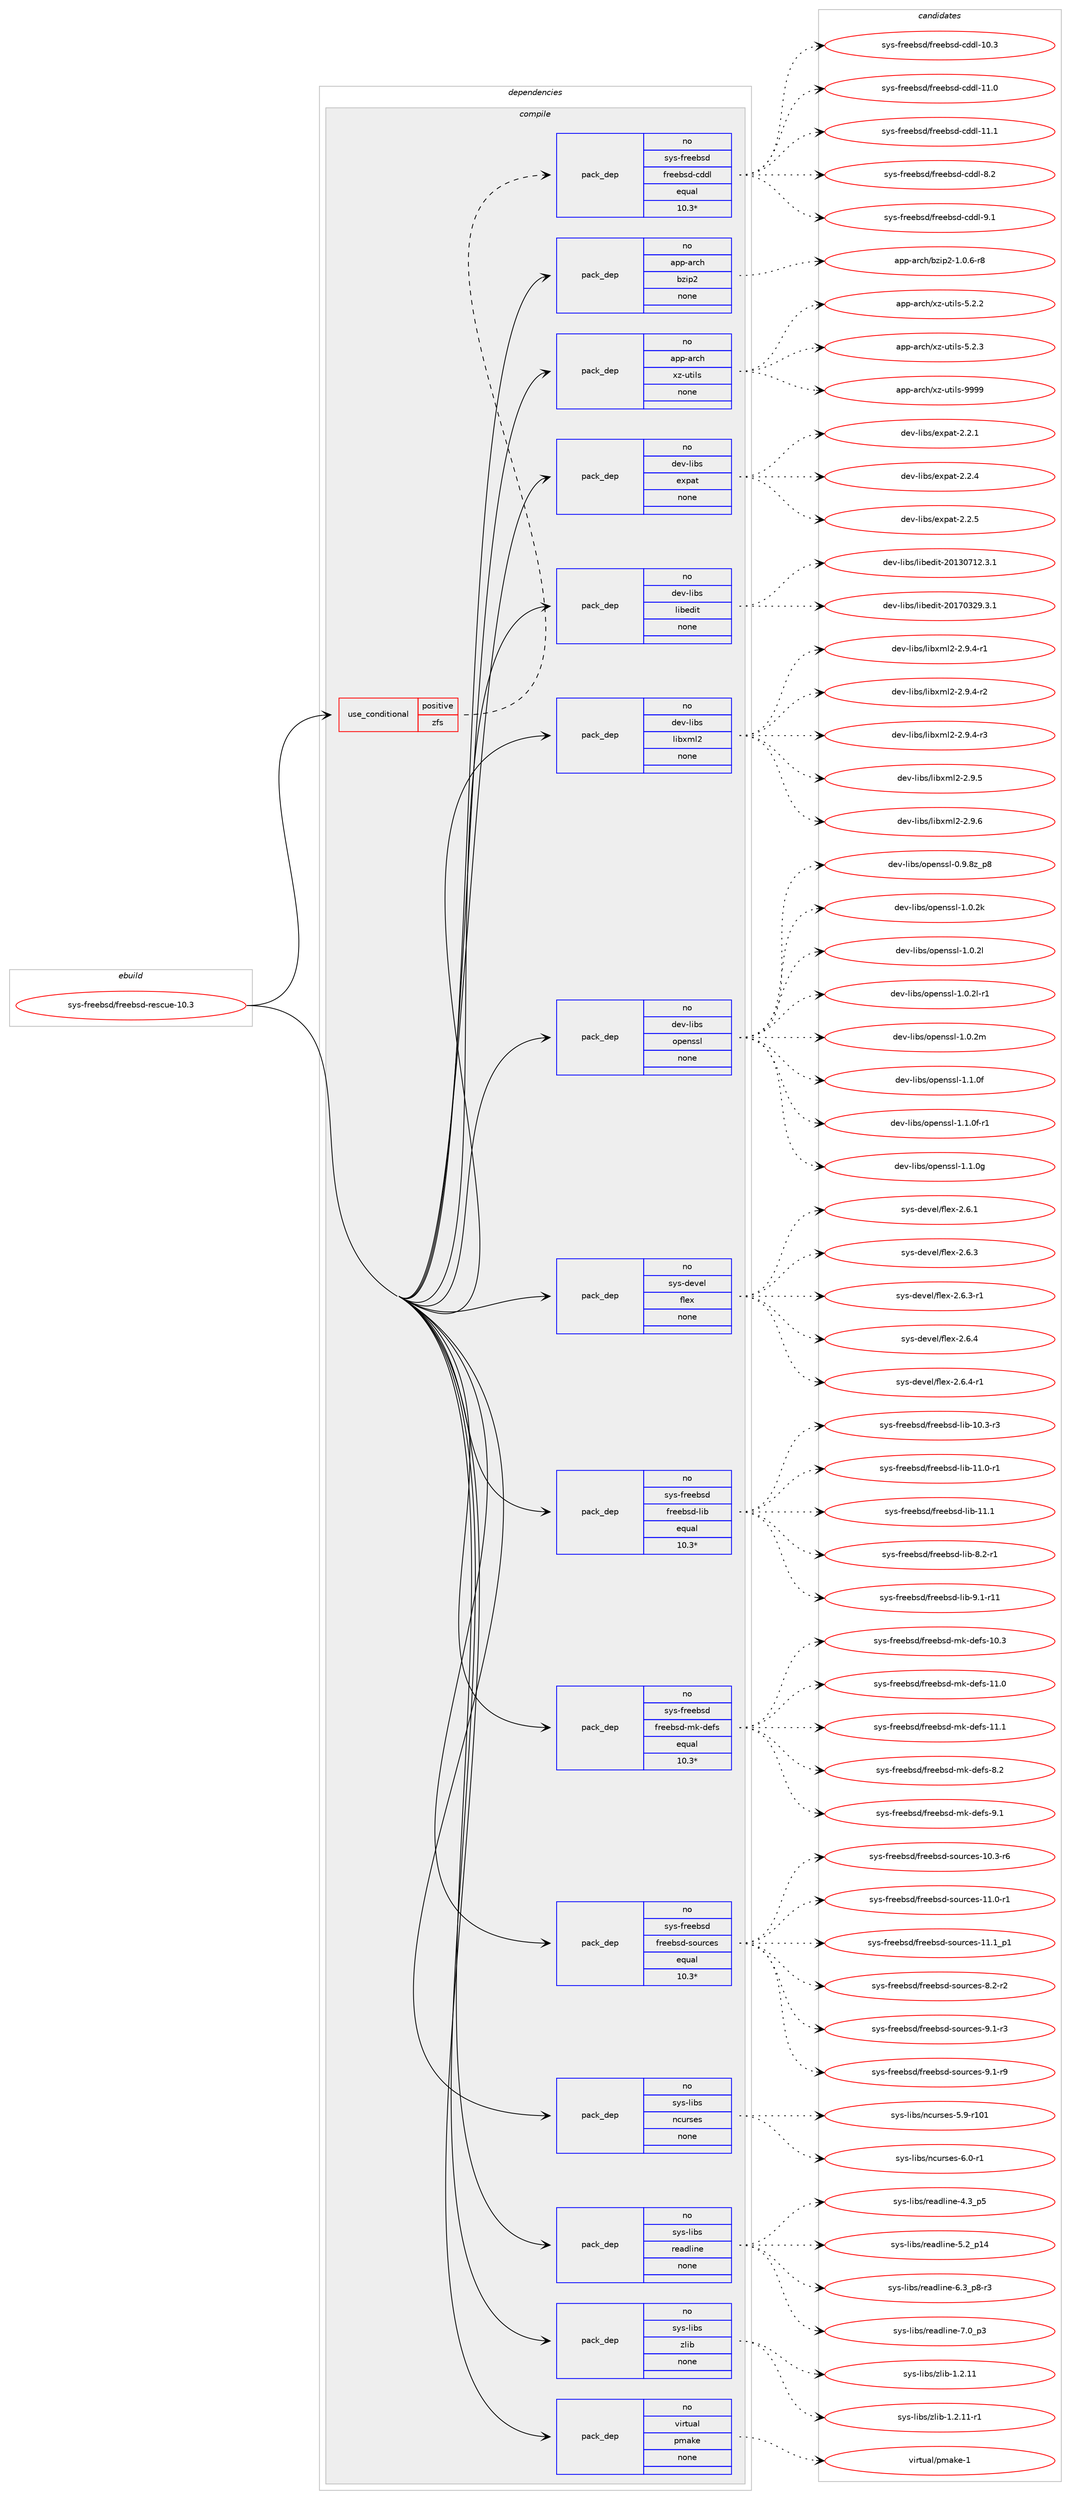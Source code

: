 digraph prolog {

# *************
# Graph options
# *************

newrank=true;
concentrate=true;
compound=true;
graph [rankdir=LR,fontname=Helvetica,fontsize=10,ranksep=1.5];#, ranksep=2.5, nodesep=0.2];
edge  [arrowhead=vee];
node  [fontname=Helvetica,fontsize=10];

# **********
# The ebuild
# **********

subgraph cluster_leftcol {
color=gray;
rank=same;
label=<<i>ebuild</i>>;
id [label="sys-freebsd/freebsd-rescue-10.3", color=red, width=4, href="../sys-freebsd/freebsd-rescue-10.3.svg"];
}

# ****************
# The dependencies
# ****************

subgraph cluster_midcol {
color=gray;
label=<<i>dependencies</i>>;
subgraph cluster_compile {
fillcolor="#eeeeee";
style=filled;
label=<<i>compile</i>>;
subgraph cond116532 {
dependency486443 [label=<<TABLE BORDER="0" CELLBORDER="1" CELLSPACING="0" CELLPADDING="4"><TR><TD ROWSPAN="3" CELLPADDING="10">use_conditional</TD></TR><TR><TD>positive</TD></TR><TR><TD>zfs</TD></TR></TABLE>>, shape=none, color=red];
subgraph pack361412 {
dependency486444 [label=<<TABLE BORDER="0" CELLBORDER="1" CELLSPACING="0" CELLPADDING="4" WIDTH="220"><TR><TD ROWSPAN="6" CELLPADDING="30">pack_dep</TD></TR><TR><TD WIDTH="110">no</TD></TR><TR><TD>sys-freebsd</TD></TR><TR><TD>freebsd-cddl</TD></TR><TR><TD>equal</TD></TR><TR><TD>10.3*</TD></TR></TABLE>>, shape=none, color=blue];
}
dependency486443:e -> dependency486444:w [weight=20,style="dashed",arrowhead="vee"];
}
id:e -> dependency486443:w [weight=20,style="solid",arrowhead="vee"];
subgraph pack361413 {
dependency486445 [label=<<TABLE BORDER="0" CELLBORDER="1" CELLSPACING="0" CELLPADDING="4" WIDTH="220"><TR><TD ROWSPAN="6" CELLPADDING="30">pack_dep</TD></TR><TR><TD WIDTH="110">no</TD></TR><TR><TD>app-arch</TD></TR><TR><TD>bzip2</TD></TR><TR><TD>none</TD></TR><TR><TD></TD></TR></TABLE>>, shape=none, color=blue];
}
id:e -> dependency486445:w [weight=20,style="solid",arrowhead="vee"];
subgraph pack361414 {
dependency486446 [label=<<TABLE BORDER="0" CELLBORDER="1" CELLSPACING="0" CELLPADDING="4" WIDTH="220"><TR><TD ROWSPAN="6" CELLPADDING="30">pack_dep</TD></TR><TR><TD WIDTH="110">no</TD></TR><TR><TD>app-arch</TD></TR><TR><TD>xz-utils</TD></TR><TR><TD>none</TD></TR><TR><TD></TD></TR></TABLE>>, shape=none, color=blue];
}
id:e -> dependency486446:w [weight=20,style="solid",arrowhead="vee"];
subgraph pack361415 {
dependency486447 [label=<<TABLE BORDER="0" CELLBORDER="1" CELLSPACING="0" CELLPADDING="4" WIDTH="220"><TR><TD ROWSPAN="6" CELLPADDING="30">pack_dep</TD></TR><TR><TD WIDTH="110">no</TD></TR><TR><TD>dev-libs</TD></TR><TR><TD>expat</TD></TR><TR><TD>none</TD></TR><TR><TD></TD></TR></TABLE>>, shape=none, color=blue];
}
id:e -> dependency486447:w [weight=20,style="solid",arrowhead="vee"];
subgraph pack361416 {
dependency486448 [label=<<TABLE BORDER="0" CELLBORDER="1" CELLSPACING="0" CELLPADDING="4" WIDTH="220"><TR><TD ROWSPAN="6" CELLPADDING="30">pack_dep</TD></TR><TR><TD WIDTH="110">no</TD></TR><TR><TD>dev-libs</TD></TR><TR><TD>libedit</TD></TR><TR><TD>none</TD></TR><TR><TD></TD></TR></TABLE>>, shape=none, color=blue];
}
id:e -> dependency486448:w [weight=20,style="solid",arrowhead="vee"];
subgraph pack361417 {
dependency486449 [label=<<TABLE BORDER="0" CELLBORDER="1" CELLSPACING="0" CELLPADDING="4" WIDTH="220"><TR><TD ROWSPAN="6" CELLPADDING="30">pack_dep</TD></TR><TR><TD WIDTH="110">no</TD></TR><TR><TD>dev-libs</TD></TR><TR><TD>libxml2</TD></TR><TR><TD>none</TD></TR><TR><TD></TD></TR></TABLE>>, shape=none, color=blue];
}
id:e -> dependency486449:w [weight=20,style="solid",arrowhead="vee"];
subgraph pack361418 {
dependency486450 [label=<<TABLE BORDER="0" CELLBORDER="1" CELLSPACING="0" CELLPADDING="4" WIDTH="220"><TR><TD ROWSPAN="6" CELLPADDING="30">pack_dep</TD></TR><TR><TD WIDTH="110">no</TD></TR><TR><TD>dev-libs</TD></TR><TR><TD>openssl</TD></TR><TR><TD>none</TD></TR><TR><TD></TD></TR></TABLE>>, shape=none, color=blue];
}
id:e -> dependency486450:w [weight=20,style="solid",arrowhead="vee"];
subgraph pack361419 {
dependency486451 [label=<<TABLE BORDER="0" CELLBORDER="1" CELLSPACING="0" CELLPADDING="4" WIDTH="220"><TR><TD ROWSPAN="6" CELLPADDING="30">pack_dep</TD></TR><TR><TD WIDTH="110">no</TD></TR><TR><TD>sys-devel</TD></TR><TR><TD>flex</TD></TR><TR><TD>none</TD></TR><TR><TD></TD></TR></TABLE>>, shape=none, color=blue];
}
id:e -> dependency486451:w [weight=20,style="solid",arrowhead="vee"];
subgraph pack361420 {
dependency486452 [label=<<TABLE BORDER="0" CELLBORDER="1" CELLSPACING="0" CELLPADDING="4" WIDTH="220"><TR><TD ROWSPAN="6" CELLPADDING="30">pack_dep</TD></TR><TR><TD WIDTH="110">no</TD></TR><TR><TD>sys-freebsd</TD></TR><TR><TD>freebsd-lib</TD></TR><TR><TD>equal</TD></TR><TR><TD>10.3*</TD></TR></TABLE>>, shape=none, color=blue];
}
id:e -> dependency486452:w [weight=20,style="solid",arrowhead="vee"];
subgraph pack361421 {
dependency486453 [label=<<TABLE BORDER="0" CELLBORDER="1" CELLSPACING="0" CELLPADDING="4" WIDTH="220"><TR><TD ROWSPAN="6" CELLPADDING="30">pack_dep</TD></TR><TR><TD WIDTH="110">no</TD></TR><TR><TD>sys-freebsd</TD></TR><TR><TD>freebsd-mk-defs</TD></TR><TR><TD>equal</TD></TR><TR><TD>10.3*</TD></TR></TABLE>>, shape=none, color=blue];
}
id:e -> dependency486453:w [weight=20,style="solid",arrowhead="vee"];
subgraph pack361422 {
dependency486454 [label=<<TABLE BORDER="0" CELLBORDER="1" CELLSPACING="0" CELLPADDING="4" WIDTH="220"><TR><TD ROWSPAN="6" CELLPADDING="30">pack_dep</TD></TR><TR><TD WIDTH="110">no</TD></TR><TR><TD>sys-freebsd</TD></TR><TR><TD>freebsd-sources</TD></TR><TR><TD>equal</TD></TR><TR><TD>10.3*</TD></TR></TABLE>>, shape=none, color=blue];
}
id:e -> dependency486454:w [weight=20,style="solid",arrowhead="vee"];
subgraph pack361423 {
dependency486455 [label=<<TABLE BORDER="0" CELLBORDER="1" CELLSPACING="0" CELLPADDING="4" WIDTH="220"><TR><TD ROWSPAN="6" CELLPADDING="30">pack_dep</TD></TR><TR><TD WIDTH="110">no</TD></TR><TR><TD>sys-libs</TD></TR><TR><TD>ncurses</TD></TR><TR><TD>none</TD></TR><TR><TD></TD></TR></TABLE>>, shape=none, color=blue];
}
id:e -> dependency486455:w [weight=20,style="solid",arrowhead="vee"];
subgraph pack361424 {
dependency486456 [label=<<TABLE BORDER="0" CELLBORDER="1" CELLSPACING="0" CELLPADDING="4" WIDTH="220"><TR><TD ROWSPAN="6" CELLPADDING="30">pack_dep</TD></TR><TR><TD WIDTH="110">no</TD></TR><TR><TD>sys-libs</TD></TR><TR><TD>readline</TD></TR><TR><TD>none</TD></TR><TR><TD></TD></TR></TABLE>>, shape=none, color=blue];
}
id:e -> dependency486456:w [weight=20,style="solid",arrowhead="vee"];
subgraph pack361425 {
dependency486457 [label=<<TABLE BORDER="0" CELLBORDER="1" CELLSPACING="0" CELLPADDING="4" WIDTH="220"><TR><TD ROWSPAN="6" CELLPADDING="30">pack_dep</TD></TR><TR><TD WIDTH="110">no</TD></TR><TR><TD>sys-libs</TD></TR><TR><TD>zlib</TD></TR><TR><TD>none</TD></TR><TR><TD></TD></TR></TABLE>>, shape=none, color=blue];
}
id:e -> dependency486457:w [weight=20,style="solid",arrowhead="vee"];
subgraph pack361426 {
dependency486458 [label=<<TABLE BORDER="0" CELLBORDER="1" CELLSPACING="0" CELLPADDING="4" WIDTH="220"><TR><TD ROWSPAN="6" CELLPADDING="30">pack_dep</TD></TR><TR><TD WIDTH="110">no</TD></TR><TR><TD>virtual</TD></TR><TR><TD>pmake</TD></TR><TR><TD>none</TD></TR><TR><TD></TD></TR></TABLE>>, shape=none, color=blue];
}
id:e -> dependency486458:w [weight=20,style="solid",arrowhead="vee"];
}
subgraph cluster_compileandrun {
fillcolor="#eeeeee";
style=filled;
label=<<i>compile and run</i>>;
}
subgraph cluster_run {
fillcolor="#eeeeee";
style=filled;
label=<<i>run</i>>;
}
}

# **************
# The candidates
# **************

subgraph cluster_choices {
rank=same;
color=gray;
label=<<i>candidates</i>>;

subgraph choice361412 {
color=black;
nodesep=1;
choice1151211154510211410110198115100471021141011019811510045991001001084549484651 [label="sys-freebsd/freebsd-cddl-10.3", color=red, width=4,href="../sys-freebsd/freebsd-cddl-10.3.svg"];
choice1151211154510211410110198115100471021141011019811510045991001001084549494648 [label="sys-freebsd/freebsd-cddl-11.0", color=red, width=4,href="../sys-freebsd/freebsd-cddl-11.0.svg"];
choice1151211154510211410110198115100471021141011019811510045991001001084549494649 [label="sys-freebsd/freebsd-cddl-11.1", color=red, width=4,href="../sys-freebsd/freebsd-cddl-11.1.svg"];
choice11512111545102114101101981151004710211410110198115100459910010010845564650 [label="sys-freebsd/freebsd-cddl-8.2", color=red, width=4,href="../sys-freebsd/freebsd-cddl-8.2.svg"];
choice11512111545102114101101981151004710211410110198115100459910010010845574649 [label="sys-freebsd/freebsd-cddl-9.1", color=red, width=4,href="../sys-freebsd/freebsd-cddl-9.1.svg"];
dependency486444:e -> choice1151211154510211410110198115100471021141011019811510045991001001084549484651:w [style=dotted,weight="100"];
dependency486444:e -> choice1151211154510211410110198115100471021141011019811510045991001001084549494648:w [style=dotted,weight="100"];
dependency486444:e -> choice1151211154510211410110198115100471021141011019811510045991001001084549494649:w [style=dotted,weight="100"];
dependency486444:e -> choice11512111545102114101101981151004710211410110198115100459910010010845564650:w [style=dotted,weight="100"];
dependency486444:e -> choice11512111545102114101101981151004710211410110198115100459910010010845574649:w [style=dotted,weight="100"];
}
subgraph choice361413 {
color=black;
nodesep=1;
choice971121124597114991044798122105112504549464846544511456 [label="app-arch/bzip2-1.0.6-r8", color=red, width=4,href="../app-arch/bzip2-1.0.6-r8.svg"];
dependency486445:e -> choice971121124597114991044798122105112504549464846544511456:w [style=dotted,weight="100"];
}
subgraph choice361414 {
color=black;
nodesep=1;
choice971121124597114991044712012245117116105108115455346504650 [label="app-arch/xz-utils-5.2.2", color=red, width=4,href="../app-arch/xz-utils-5.2.2.svg"];
choice971121124597114991044712012245117116105108115455346504651 [label="app-arch/xz-utils-5.2.3", color=red, width=4,href="../app-arch/xz-utils-5.2.3.svg"];
choice9711211245971149910447120122451171161051081154557575757 [label="app-arch/xz-utils-9999", color=red, width=4,href="../app-arch/xz-utils-9999.svg"];
dependency486446:e -> choice971121124597114991044712012245117116105108115455346504650:w [style=dotted,weight="100"];
dependency486446:e -> choice971121124597114991044712012245117116105108115455346504651:w [style=dotted,weight="100"];
dependency486446:e -> choice9711211245971149910447120122451171161051081154557575757:w [style=dotted,weight="100"];
}
subgraph choice361415 {
color=black;
nodesep=1;
choice10010111845108105981154710112011297116455046504649 [label="dev-libs/expat-2.2.1", color=red, width=4,href="../dev-libs/expat-2.2.1.svg"];
choice10010111845108105981154710112011297116455046504652 [label="dev-libs/expat-2.2.4", color=red, width=4,href="../dev-libs/expat-2.2.4.svg"];
choice10010111845108105981154710112011297116455046504653 [label="dev-libs/expat-2.2.5", color=red, width=4,href="../dev-libs/expat-2.2.5.svg"];
dependency486447:e -> choice10010111845108105981154710112011297116455046504649:w [style=dotted,weight="100"];
dependency486447:e -> choice10010111845108105981154710112011297116455046504652:w [style=dotted,weight="100"];
dependency486447:e -> choice10010111845108105981154710112011297116455046504653:w [style=dotted,weight="100"];
}
subgraph choice361416 {
color=black;
nodesep=1;
choice1001011184510810598115471081059810110010511645504849514855495046514649 [label="dev-libs/libedit-20130712.3.1", color=red, width=4,href="../dev-libs/libedit-20130712.3.1.svg"];
choice1001011184510810598115471081059810110010511645504849554851505746514649 [label="dev-libs/libedit-20170329.3.1", color=red, width=4,href="../dev-libs/libedit-20170329.3.1.svg"];
dependency486448:e -> choice1001011184510810598115471081059810110010511645504849514855495046514649:w [style=dotted,weight="100"];
dependency486448:e -> choice1001011184510810598115471081059810110010511645504849554851505746514649:w [style=dotted,weight="100"];
}
subgraph choice361417 {
color=black;
nodesep=1;
choice10010111845108105981154710810598120109108504550465746524511449 [label="dev-libs/libxml2-2.9.4-r1", color=red, width=4,href="../dev-libs/libxml2-2.9.4-r1.svg"];
choice10010111845108105981154710810598120109108504550465746524511450 [label="dev-libs/libxml2-2.9.4-r2", color=red, width=4,href="../dev-libs/libxml2-2.9.4-r2.svg"];
choice10010111845108105981154710810598120109108504550465746524511451 [label="dev-libs/libxml2-2.9.4-r3", color=red, width=4,href="../dev-libs/libxml2-2.9.4-r3.svg"];
choice1001011184510810598115471081059812010910850455046574653 [label="dev-libs/libxml2-2.9.5", color=red, width=4,href="../dev-libs/libxml2-2.9.5.svg"];
choice1001011184510810598115471081059812010910850455046574654 [label="dev-libs/libxml2-2.9.6", color=red, width=4,href="../dev-libs/libxml2-2.9.6.svg"];
dependency486449:e -> choice10010111845108105981154710810598120109108504550465746524511449:w [style=dotted,weight="100"];
dependency486449:e -> choice10010111845108105981154710810598120109108504550465746524511450:w [style=dotted,weight="100"];
dependency486449:e -> choice10010111845108105981154710810598120109108504550465746524511451:w [style=dotted,weight="100"];
dependency486449:e -> choice1001011184510810598115471081059812010910850455046574653:w [style=dotted,weight="100"];
dependency486449:e -> choice1001011184510810598115471081059812010910850455046574654:w [style=dotted,weight="100"];
}
subgraph choice361418 {
color=black;
nodesep=1;
choice1001011184510810598115471111121011101151151084548465746561229511256 [label="dev-libs/openssl-0.9.8z_p8", color=red, width=4,href="../dev-libs/openssl-0.9.8z_p8.svg"];
choice100101118451081059811547111112101110115115108454946484650107 [label="dev-libs/openssl-1.0.2k", color=red, width=4,href="../dev-libs/openssl-1.0.2k.svg"];
choice100101118451081059811547111112101110115115108454946484650108 [label="dev-libs/openssl-1.0.2l", color=red, width=4,href="../dev-libs/openssl-1.0.2l.svg"];
choice1001011184510810598115471111121011101151151084549464846501084511449 [label="dev-libs/openssl-1.0.2l-r1", color=red, width=4,href="../dev-libs/openssl-1.0.2l-r1.svg"];
choice100101118451081059811547111112101110115115108454946484650109 [label="dev-libs/openssl-1.0.2m", color=red, width=4,href="../dev-libs/openssl-1.0.2m.svg"];
choice100101118451081059811547111112101110115115108454946494648102 [label="dev-libs/openssl-1.1.0f", color=red, width=4,href="../dev-libs/openssl-1.1.0f.svg"];
choice1001011184510810598115471111121011101151151084549464946481024511449 [label="dev-libs/openssl-1.1.0f-r1", color=red, width=4,href="../dev-libs/openssl-1.1.0f-r1.svg"];
choice100101118451081059811547111112101110115115108454946494648103 [label="dev-libs/openssl-1.1.0g", color=red, width=4,href="../dev-libs/openssl-1.1.0g.svg"];
dependency486450:e -> choice1001011184510810598115471111121011101151151084548465746561229511256:w [style=dotted,weight="100"];
dependency486450:e -> choice100101118451081059811547111112101110115115108454946484650107:w [style=dotted,weight="100"];
dependency486450:e -> choice100101118451081059811547111112101110115115108454946484650108:w [style=dotted,weight="100"];
dependency486450:e -> choice1001011184510810598115471111121011101151151084549464846501084511449:w [style=dotted,weight="100"];
dependency486450:e -> choice100101118451081059811547111112101110115115108454946484650109:w [style=dotted,weight="100"];
dependency486450:e -> choice100101118451081059811547111112101110115115108454946494648102:w [style=dotted,weight="100"];
dependency486450:e -> choice1001011184510810598115471111121011101151151084549464946481024511449:w [style=dotted,weight="100"];
dependency486450:e -> choice100101118451081059811547111112101110115115108454946494648103:w [style=dotted,weight="100"];
}
subgraph choice361419 {
color=black;
nodesep=1;
choice1151211154510010111810110847102108101120455046544649 [label="sys-devel/flex-2.6.1", color=red, width=4,href="../sys-devel/flex-2.6.1.svg"];
choice1151211154510010111810110847102108101120455046544651 [label="sys-devel/flex-2.6.3", color=red, width=4,href="../sys-devel/flex-2.6.3.svg"];
choice11512111545100101118101108471021081011204550465446514511449 [label="sys-devel/flex-2.6.3-r1", color=red, width=4,href="../sys-devel/flex-2.6.3-r1.svg"];
choice1151211154510010111810110847102108101120455046544652 [label="sys-devel/flex-2.6.4", color=red, width=4,href="../sys-devel/flex-2.6.4.svg"];
choice11512111545100101118101108471021081011204550465446524511449 [label="sys-devel/flex-2.6.4-r1", color=red, width=4,href="../sys-devel/flex-2.6.4-r1.svg"];
dependency486451:e -> choice1151211154510010111810110847102108101120455046544649:w [style=dotted,weight="100"];
dependency486451:e -> choice1151211154510010111810110847102108101120455046544651:w [style=dotted,weight="100"];
dependency486451:e -> choice11512111545100101118101108471021081011204550465446514511449:w [style=dotted,weight="100"];
dependency486451:e -> choice1151211154510010111810110847102108101120455046544652:w [style=dotted,weight="100"];
dependency486451:e -> choice11512111545100101118101108471021081011204550465446524511449:w [style=dotted,weight="100"];
}
subgraph choice361420 {
color=black;
nodesep=1;
choice11512111545102114101101981151004710211410110198115100451081059845494846514511451 [label="sys-freebsd/freebsd-lib-10.3-r3", color=red, width=4,href="../sys-freebsd/freebsd-lib-10.3-r3.svg"];
choice11512111545102114101101981151004710211410110198115100451081059845494946484511449 [label="sys-freebsd/freebsd-lib-11.0-r1", color=red, width=4,href="../sys-freebsd/freebsd-lib-11.0-r1.svg"];
choice1151211154510211410110198115100471021141011019811510045108105984549494649 [label="sys-freebsd/freebsd-lib-11.1", color=red, width=4,href="../sys-freebsd/freebsd-lib-11.1.svg"];
choice115121115451021141011019811510047102114101101981151004510810598455646504511449 [label="sys-freebsd/freebsd-lib-8.2-r1", color=red, width=4,href="../sys-freebsd/freebsd-lib-8.2-r1.svg"];
choice11512111545102114101101981151004710211410110198115100451081059845574649451144949 [label="sys-freebsd/freebsd-lib-9.1-r11", color=red, width=4,href="../sys-freebsd/freebsd-lib-9.1-r11.svg"];
dependency486452:e -> choice11512111545102114101101981151004710211410110198115100451081059845494846514511451:w [style=dotted,weight="100"];
dependency486452:e -> choice11512111545102114101101981151004710211410110198115100451081059845494946484511449:w [style=dotted,weight="100"];
dependency486452:e -> choice1151211154510211410110198115100471021141011019811510045108105984549494649:w [style=dotted,weight="100"];
dependency486452:e -> choice115121115451021141011019811510047102114101101981151004510810598455646504511449:w [style=dotted,weight="100"];
dependency486452:e -> choice11512111545102114101101981151004710211410110198115100451081059845574649451144949:w [style=dotted,weight="100"];
}
subgraph choice361421 {
color=black;
nodesep=1;
choice1151211154510211410110198115100471021141011019811510045109107451001011021154549484651 [label="sys-freebsd/freebsd-mk-defs-10.3", color=red, width=4,href="../sys-freebsd/freebsd-mk-defs-10.3.svg"];
choice1151211154510211410110198115100471021141011019811510045109107451001011021154549494648 [label="sys-freebsd/freebsd-mk-defs-11.0", color=red, width=4,href="../sys-freebsd/freebsd-mk-defs-11.0.svg"];
choice1151211154510211410110198115100471021141011019811510045109107451001011021154549494649 [label="sys-freebsd/freebsd-mk-defs-11.1", color=red, width=4,href="../sys-freebsd/freebsd-mk-defs-11.1.svg"];
choice11512111545102114101101981151004710211410110198115100451091074510010110211545564650 [label="sys-freebsd/freebsd-mk-defs-8.2", color=red, width=4,href="../sys-freebsd/freebsd-mk-defs-8.2.svg"];
choice11512111545102114101101981151004710211410110198115100451091074510010110211545574649 [label="sys-freebsd/freebsd-mk-defs-9.1", color=red, width=4,href="../sys-freebsd/freebsd-mk-defs-9.1.svg"];
dependency486453:e -> choice1151211154510211410110198115100471021141011019811510045109107451001011021154549484651:w [style=dotted,weight="100"];
dependency486453:e -> choice1151211154510211410110198115100471021141011019811510045109107451001011021154549494648:w [style=dotted,weight="100"];
dependency486453:e -> choice1151211154510211410110198115100471021141011019811510045109107451001011021154549494649:w [style=dotted,weight="100"];
dependency486453:e -> choice11512111545102114101101981151004710211410110198115100451091074510010110211545564650:w [style=dotted,weight="100"];
dependency486453:e -> choice11512111545102114101101981151004710211410110198115100451091074510010110211545574649:w [style=dotted,weight="100"];
}
subgraph choice361422 {
color=black;
nodesep=1;
choice11512111545102114101101981151004710211410110198115100451151111171149910111545494846514511454 [label="sys-freebsd/freebsd-sources-10.3-r6", color=red, width=4,href="../sys-freebsd/freebsd-sources-10.3-r6.svg"];
choice11512111545102114101101981151004710211410110198115100451151111171149910111545494946484511449 [label="sys-freebsd/freebsd-sources-11.0-r1", color=red, width=4,href="../sys-freebsd/freebsd-sources-11.0-r1.svg"];
choice11512111545102114101101981151004710211410110198115100451151111171149910111545494946499511249 [label="sys-freebsd/freebsd-sources-11.1_p1", color=red, width=4,href="../sys-freebsd/freebsd-sources-11.1_p1.svg"];
choice115121115451021141011019811510047102114101101981151004511511111711499101115455646504511450 [label="sys-freebsd/freebsd-sources-8.2-r2", color=red, width=4,href="../sys-freebsd/freebsd-sources-8.2-r2.svg"];
choice115121115451021141011019811510047102114101101981151004511511111711499101115455746494511451 [label="sys-freebsd/freebsd-sources-9.1-r3", color=red, width=4,href="../sys-freebsd/freebsd-sources-9.1-r3.svg"];
choice115121115451021141011019811510047102114101101981151004511511111711499101115455746494511457 [label="sys-freebsd/freebsd-sources-9.1-r9", color=red, width=4,href="../sys-freebsd/freebsd-sources-9.1-r9.svg"];
dependency486454:e -> choice11512111545102114101101981151004710211410110198115100451151111171149910111545494846514511454:w [style=dotted,weight="100"];
dependency486454:e -> choice11512111545102114101101981151004710211410110198115100451151111171149910111545494946484511449:w [style=dotted,weight="100"];
dependency486454:e -> choice11512111545102114101101981151004710211410110198115100451151111171149910111545494946499511249:w [style=dotted,weight="100"];
dependency486454:e -> choice115121115451021141011019811510047102114101101981151004511511111711499101115455646504511450:w [style=dotted,weight="100"];
dependency486454:e -> choice115121115451021141011019811510047102114101101981151004511511111711499101115455746494511451:w [style=dotted,weight="100"];
dependency486454:e -> choice115121115451021141011019811510047102114101101981151004511511111711499101115455746494511457:w [style=dotted,weight="100"];
}
subgraph choice361423 {
color=black;
nodesep=1;
choice115121115451081059811547110991171141151011154553465745114494849 [label="sys-libs/ncurses-5.9-r101", color=red, width=4,href="../sys-libs/ncurses-5.9-r101.svg"];
choice11512111545108105981154711099117114115101115455446484511449 [label="sys-libs/ncurses-6.0-r1", color=red, width=4,href="../sys-libs/ncurses-6.0-r1.svg"];
dependency486455:e -> choice115121115451081059811547110991171141151011154553465745114494849:w [style=dotted,weight="100"];
dependency486455:e -> choice11512111545108105981154711099117114115101115455446484511449:w [style=dotted,weight="100"];
}
subgraph choice361424 {
color=black;
nodesep=1;
choice11512111545108105981154711410197100108105110101455246519511253 [label="sys-libs/readline-4.3_p5", color=red, width=4,href="../sys-libs/readline-4.3_p5.svg"];
choice1151211154510810598115471141019710010810511010145534650951124952 [label="sys-libs/readline-5.2_p14", color=red, width=4,href="../sys-libs/readline-5.2_p14.svg"];
choice115121115451081059811547114101971001081051101014554465195112564511451 [label="sys-libs/readline-6.3_p8-r3", color=red, width=4,href="../sys-libs/readline-6.3_p8-r3.svg"];
choice11512111545108105981154711410197100108105110101455546489511251 [label="sys-libs/readline-7.0_p3", color=red, width=4,href="../sys-libs/readline-7.0_p3.svg"];
dependency486456:e -> choice11512111545108105981154711410197100108105110101455246519511253:w [style=dotted,weight="100"];
dependency486456:e -> choice1151211154510810598115471141019710010810511010145534650951124952:w [style=dotted,weight="100"];
dependency486456:e -> choice115121115451081059811547114101971001081051101014554465195112564511451:w [style=dotted,weight="100"];
dependency486456:e -> choice11512111545108105981154711410197100108105110101455546489511251:w [style=dotted,weight="100"];
}
subgraph choice361425 {
color=black;
nodesep=1;
choice1151211154510810598115471221081059845494650464949 [label="sys-libs/zlib-1.2.11", color=red, width=4,href="../sys-libs/zlib-1.2.11.svg"];
choice11512111545108105981154712210810598454946504649494511449 [label="sys-libs/zlib-1.2.11-r1", color=red, width=4,href="../sys-libs/zlib-1.2.11-r1.svg"];
dependency486457:e -> choice1151211154510810598115471221081059845494650464949:w [style=dotted,weight="100"];
dependency486457:e -> choice11512111545108105981154712210810598454946504649494511449:w [style=dotted,weight="100"];
}
subgraph choice361426 {
color=black;
nodesep=1;
choice1181051141161179710847112109971071014549 [label="virtual/pmake-1", color=red, width=4,href="../virtual/pmake-1.svg"];
dependency486458:e -> choice1181051141161179710847112109971071014549:w [style=dotted,weight="100"];
}
}

}
